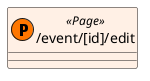 @startuml
set separator ::
skinparam groupInheritance 5
skinparam packageStyle Rectangle
skinparam class {
  BackgroundColor<<Component>> #f6f2ff
  BackgroundColor<<ErrorPage>> #edd1e1
  BackgroundColor<<Layout>> #f8ffe5
  BackgroundColor<<Page>> #fff0e5
}
class "/event/[id]/edit" as src/routes/event/[id]/edit/+page.svelte << (P, #FF7700) Page >> {
}
@enduml